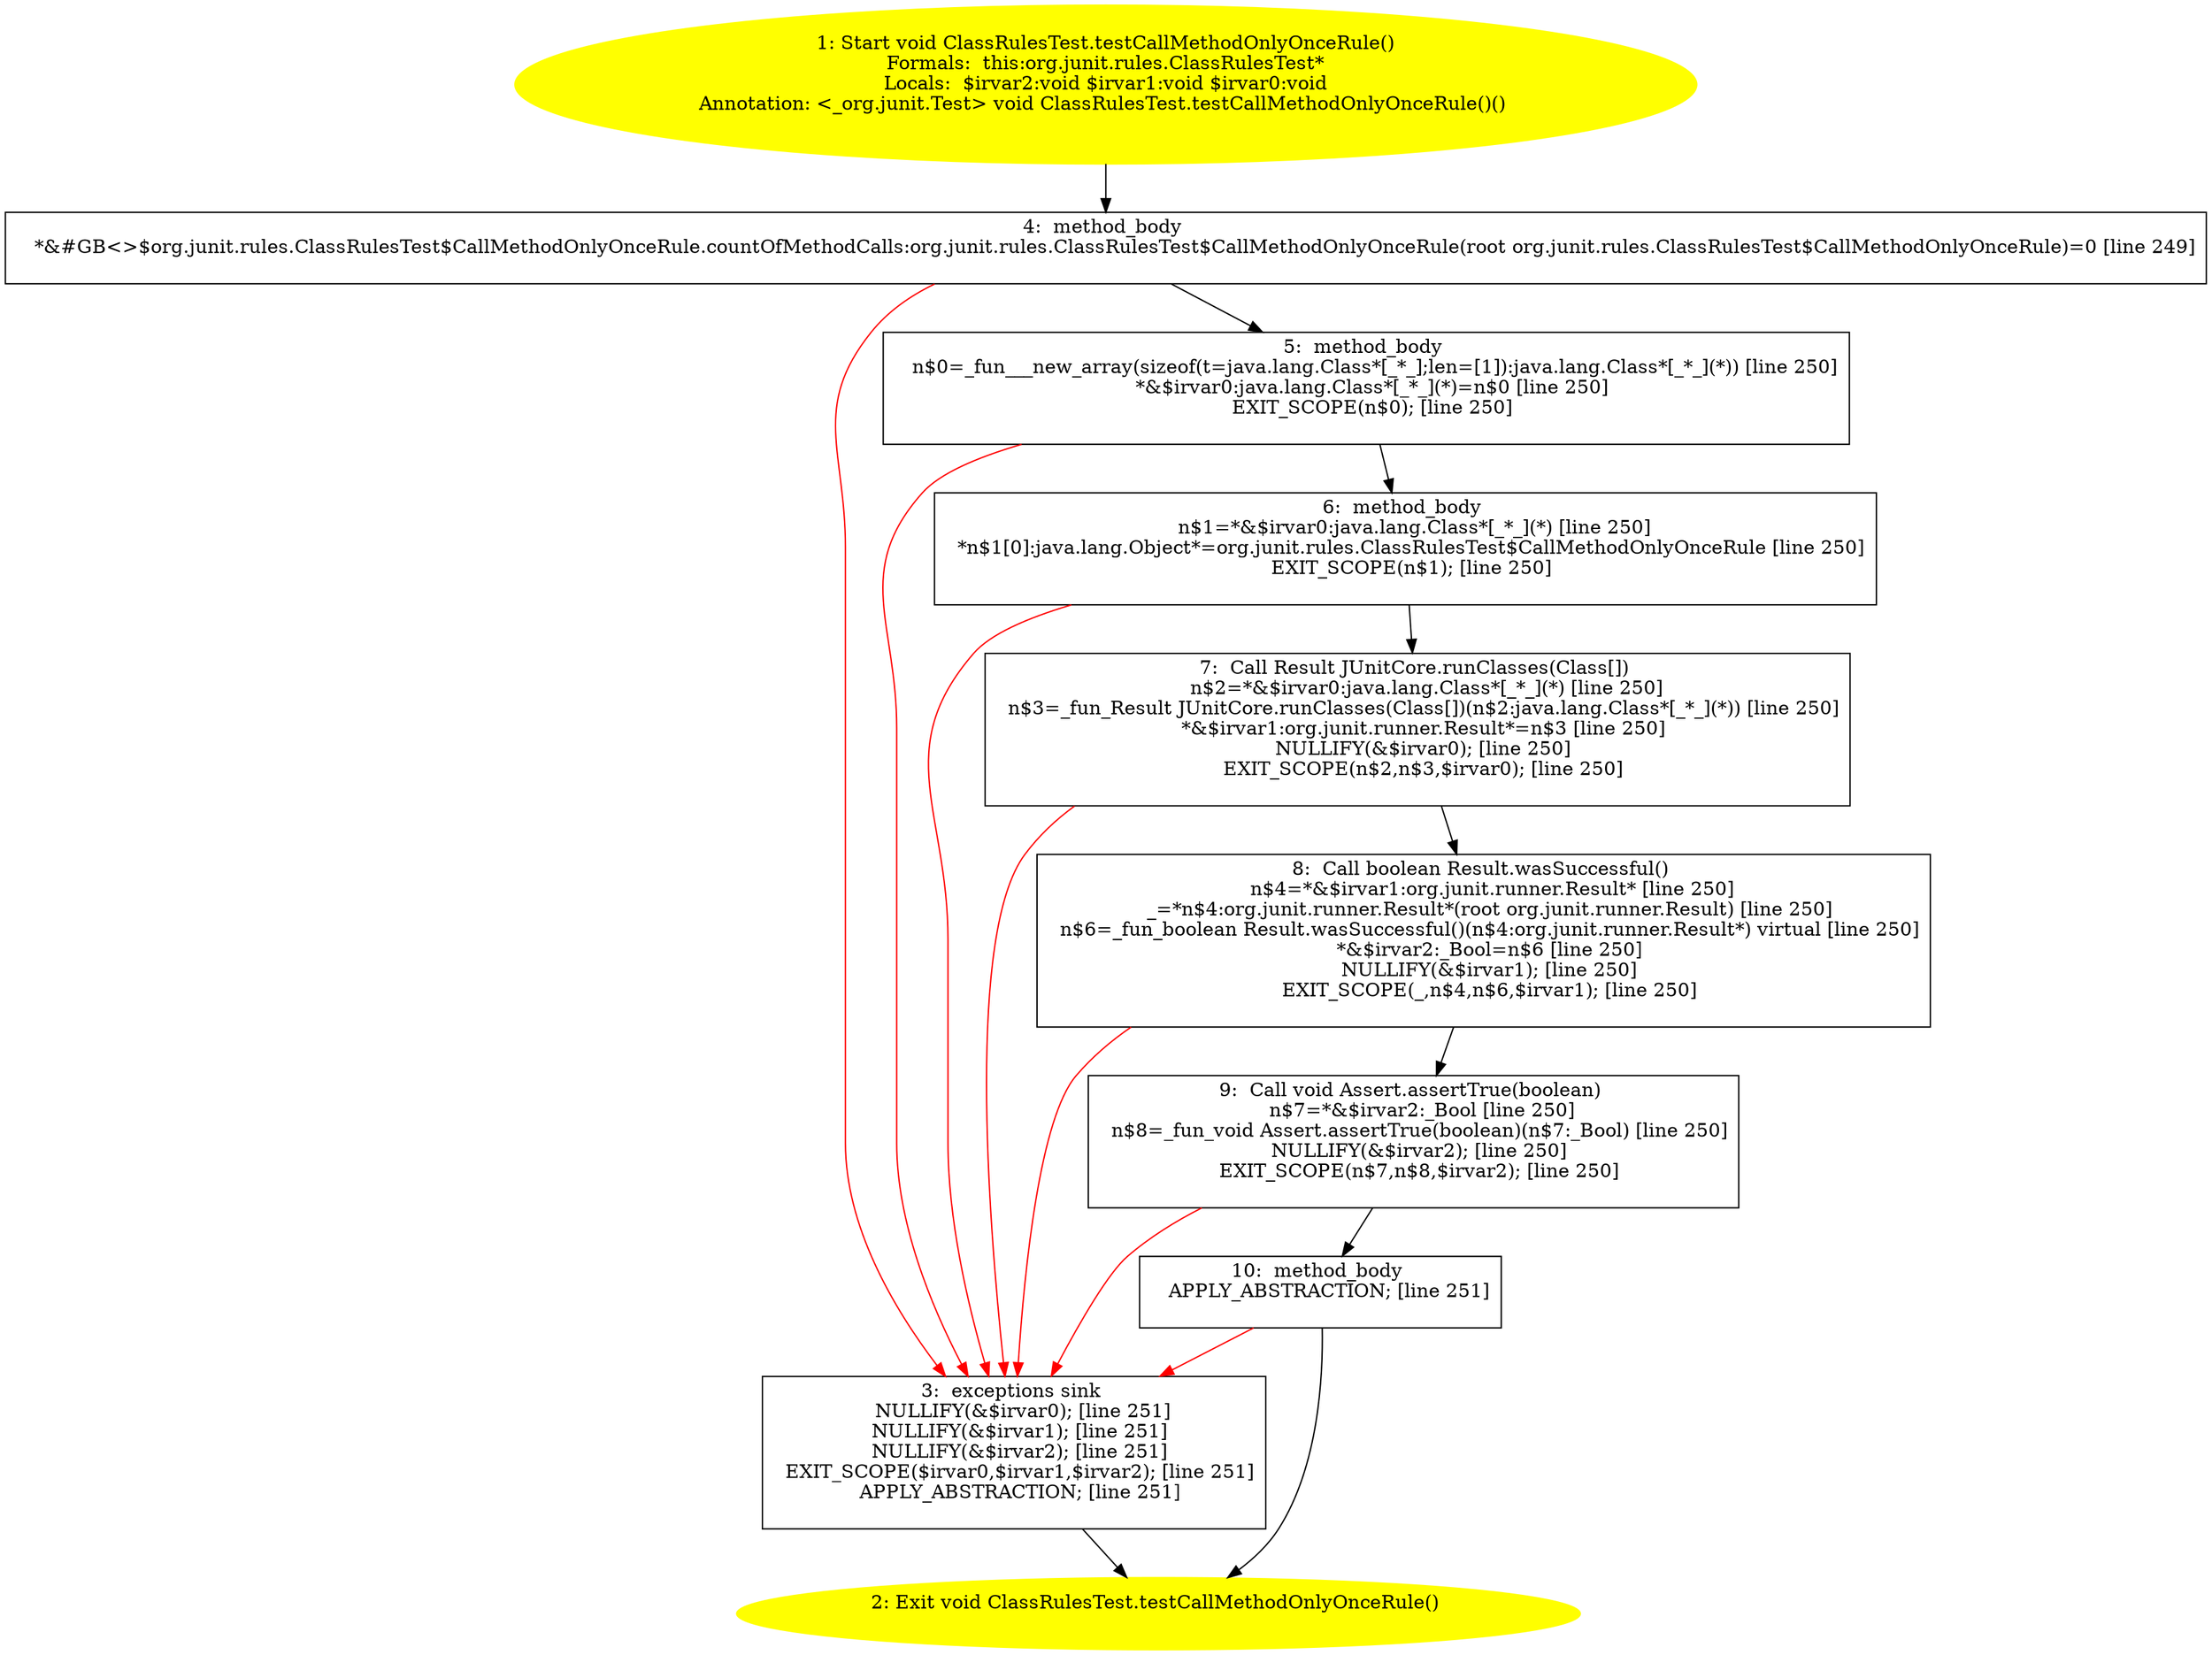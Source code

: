 /* @generated */
digraph cfg {
"org.junit.rules.ClassRulesTest.testCallMethodOnlyOnceRule():void.9020b6b1218d45cd77537285a5b8bb19_1" [label="1: Start void ClassRulesTest.testCallMethodOnlyOnceRule()\nFormals:  this:org.junit.rules.ClassRulesTest*\nLocals:  $irvar2:void $irvar1:void $irvar0:void\nAnnotation: <_org.junit.Test> void ClassRulesTest.testCallMethodOnlyOnceRule()() \n  " color=yellow style=filled]
	

	 "org.junit.rules.ClassRulesTest.testCallMethodOnlyOnceRule():void.9020b6b1218d45cd77537285a5b8bb19_1" -> "org.junit.rules.ClassRulesTest.testCallMethodOnlyOnceRule():void.9020b6b1218d45cd77537285a5b8bb19_4" ;
"org.junit.rules.ClassRulesTest.testCallMethodOnlyOnceRule():void.9020b6b1218d45cd77537285a5b8bb19_2" [label="2: Exit void ClassRulesTest.testCallMethodOnlyOnceRule() \n  " color=yellow style=filled]
	

"org.junit.rules.ClassRulesTest.testCallMethodOnlyOnceRule():void.9020b6b1218d45cd77537285a5b8bb19_3" [label="3:  exceptions sink \n   NULLIFY(&$irvar0); [line 251]\n  NULLIFY(&$irvar1); [line 251]\n  NULLIFY(&$irvar2); [line 251]\n  EXIT_SCOPE($irvar0,$irvar1,$irvar2); [line 251]\n  APPLY_ABSTRACTION; [line 251]\n " shape="box"]
	

	 "org.junit.rules.ClassRulesTest.testCallMethodOnlyOnceRule():void.9020b6b1218d45cd77537285a5b8bb19_3" -> "org.junit.rules.ClassRulesTest.testCallMethodOnlyOnceRule():void.9020b6b1218d45cd77537285a5b8bb19_2" ;
"org.junit.rules.ClassRulesTest.testCallMethodOnlyOnceRule():void.9020b6b1218d45cd77537285a5b8bb19_4" [label="4:  method_body \n   *&#GB<>$org.junit.rules.ClassRulesTest$CallMethodOnlyOnceRule.countOfMethodCalls:org.junit.rules.ClassRulesTest$CallMethodOnlyOnceRule(root org.junit.rules.ClassRulesTest$CallMethodOnlyOnceRule)=0 [line 249]\n " shape="box"]
	

	 "org.junit.rules.ClassRulesTest.testCallMethodOnlyOnceRule():void.9020b6b1218d45cd77537285a5b8bb19_4" -> "org.junit.rules.ClassRulesTest.testCallMethodOnlyOnceRule():void.9020b6b1218d45cd77537285a5b8bb19_5" ;
	 "org.junit.rules.ClassRulesTest.testCallMethodOnlyOnceRule():void.9020b6b1218d45cd77537285a5b8bb19_4" -> "org.junit.rules.ClassRulesTest.testCallMethodOnlyOnceRule():void.9020b6b1218d45cd77537285a5b8bb19_3" [color="red" ];
"org.junit.rules.ClassRulesTest.testCallMethodOnlyOnceRule():void.9020b6b1218d45cd77537285a5b8bb19_5" [label="5:  method_body \n   n$0=_fun___new_array(sizeof(t=java.lang.Class*[_*_];len=[1]):java.lang.Class*[_*_](*)) [line 250]\n  *&$irvar0:java.lang.Class*[_*_](*)=n$0 [line 250]\n  EXIT_SCOPE(n$0); [line 250]\n " shape="box"]
	

	 "org.junit.rules.ClassRulesTest.testCallMethodOnlyOnceRule():void.9020b6b1218d45cd77537285a5b8bb19_5" -> "org.junit.rules.ClassRulesTest.testCallMethodOnlyOnceRule():void.9020b6b1218d45cd77537285a5b8bb19_6" ;
	 "org.junit.rules.ClassRulesTest.testCallMethodOnlyOnceRule():void.9020b6b1218d45cd77537285a5b8bb19_5" -> "org.junit.rules.ClassRulesTest.testCallMethodOnlyOnceRule():void.9020b6b1218d45cd77537285a5b8bb19_3" [color="red" ];
"org.junit.rules.ClassRulesTest.testCallMethodOnlyOnceRule():void.9020b6b1218d45cd77537285a5b8bb19_6" [label="6:  method_body \n   n$1=*&$irvar0:java.lang.Class*[_*_](*) [line 250]\n  *n$1[0]:java.lang.Object*=org.junit.rules.ClassRulesTest$CallMethodOnlyOnceRule [line 250]\n  EXIT_SCOPE(n$1); [line 250]\n " shape="box"]
	

	 "org.junit.rules.ClassRulesTest.testCallMethodOnlyOnceRule():void.9020b6b1218d45cd77537285a5b8bb19_6" -> "org.junit.rules.ClassRulesTest.testCallMethodOnlyOnceRule():void.9020b6b1218d45cd77537285a5b8bb19_7" ;
	 "org.junit.rules.ClassRulesTest.testCallMethodOnlyOnceRule():void.9020b6b1218d45cd77537285a5b8bb19_6" -> "org.junit.rules.ClassRulesTest.testCallMethodOnlyOnceRule():void.9020b6b1218d45cd77537285a5b8bb19_3" [color="red" ];
"org.junit.rules.ClassRulesTest.testCallMethodOnlyOnceRule():void.9020b6b1218d45cd77537285a5b8bb19_7" [label="7:  Call Result JUnitCore.runClasses(Class[]) \n   n$2=*&$irvar0:java.lang.Class*[_*_](*) [line 250]\n  n$3=_fun_Result JUnitCore.runClasses(Class[])(n$2:java.lang.Class*[_*_](*)) [line 250]\n  *&$irvar1:org.junit.runner.Result*=n$3 [line 250]\n  NULLIFY(&$irvar0); [line 250]\n  EXIT_SCOPE(n$2,n$3,$irvar0); [line 250]\n " shape="box"]
	

	 "org.junit.rules.ClassRulesTest.testCallMethodOnlyOnceRule():void.9020b6b1218d45cd77537285a5b8bb19_7" -> "org.junit.rules.ClassRulesTest.testCallMethodOnlyOnceRule():void.9020b6b1218d45cd77537285a5b8bb19_8" ;
	 "org.junit.rules.ClassRulesTest.testCallMethodOnlyOnceRule():void.9020b6b1218d45cd77537285a5b8bb19_7" -> "org.junit.rules.ClassRulesTest.testCallMethodOnlyOnceRule():void.9020b6b1218d45cd77537285a5b8bb19_3" [color="red" ];
"org.junit.rules.ClassRulesTest.testCallMethodOnlyOnceRule():void.9020b6b1218d45cd77537285a5b8bb19_8" [label="8:  Call boolean Result.wasSuccessful() \n   n$4=*&$irvar1:org.junit.runner.Result* [line 250]\n  _=*n$4:org.junit.runner.Result*(root org.junit.runner.Result) [line 250]\n  n$6=_fun_boolean Result.wasSuccessful()(n$4:org.junit.runner.Result*) virtual [line 250]\n  *&$irvar2:_Bool=n$6 [line 250]\n  NULLIFY(&$irvar1); [line 250]\n  EXIT_SCOPE(_,n$4,n$6,$irvar1); [line 250]\n " shape="box"]
	

	 "org.junit.rules.ClassRulesTest.testCallMethodOnlyOnceRule():void.9020b6b1218d45cd77537285a5b8bb19_8" -> "org.junit.rules.ClassRulesTest.testCallMethodOnlyOnceRule():void.9020b6b1218d45cd77537285a5b8bb19_9" ;
	 "org.junit.rules.ClassRulesTest.testCallMethodOnlyOnceRule():void.9020b6b1218d45cd77537285a5b8bb19_8" -> "org.junit.rules.ClassRulesTest.testCallMethodOnlyOnceRule():void.9020b6b1218d45cd77537285a5b8bb19_3" [color="red" ];
"org.junit.rules.ClassRulesTest.testCallMethodOnlyOnceRule():void.9020b6b1218d45cd77537285a5b8bb19_9" [label="9:  Call void Assert.assertTrue(boolean) \n   n$7=*&$irvar2:_Bool [line 250]\n  n$8=_fun_void Assert.assertTrue(boolean)(n$7:_Bool) [line 250]\n  NULLIFY(&$irvar2); [line 250]\n  EXIT_SCOPE(n$7,n$8,$irvar2); [line 250]\n " shape="box"]
	

	 "org.junit.rules.ClassRulesTest.testCallMethodOnlyOnceRule():void.9020b6b1218d45cd77537285a5b8bb19_9" -> "org.junit.rules.ClassRulesTest.testCallMethodOnlyOnceRule():void.9020b6b1218d45cd77537285a5b8bb19_10" ;
	 "org.junit.rules.ClassRulesTest.testCallMethodOnlyOnceRule():void.9020b6b1218d45cd77537285a5b8bb19_9" -> "org.junit.rules.ClassRulesTest.testCallMethodOnlyOnceRule():void.9020b6b1218d45cd77537285a5b8bb19_3" [color="red" ];
"org.junit.rules.ClassRulesTest.testCallMethodOnlyOnceRule():void.9020b6b1218d45cd77537285a5b8bb19_10" [label="10:  method_body \n   APPLY_ABSTRACTION; [line 251]\n " shape="box"]
	

	 "org.junit.rules.ClassRulesTest.testCallMethodOnlyOnceRule():void.9020b6b1218d45cd77537285a5b8bb19_10" -> "org.junit.rules.ClassRulesTest.testCallMethodOnlyOnceRule():void.9020b6b1218d45cd77537285a5b8bb19_2" ;
	 "org.junit.rules.ClassRulesTest.testCallMethodOnlyOnceRule():void.9020b6b1218d45cd77537285a5b8bb19_10" -> "org.junit.rules.ClassRulesTest.testCallMethodOnlyOnceRule():void.9020b6b1218d45cd77537285a5b8bb19_3" [color="red" ];
}
